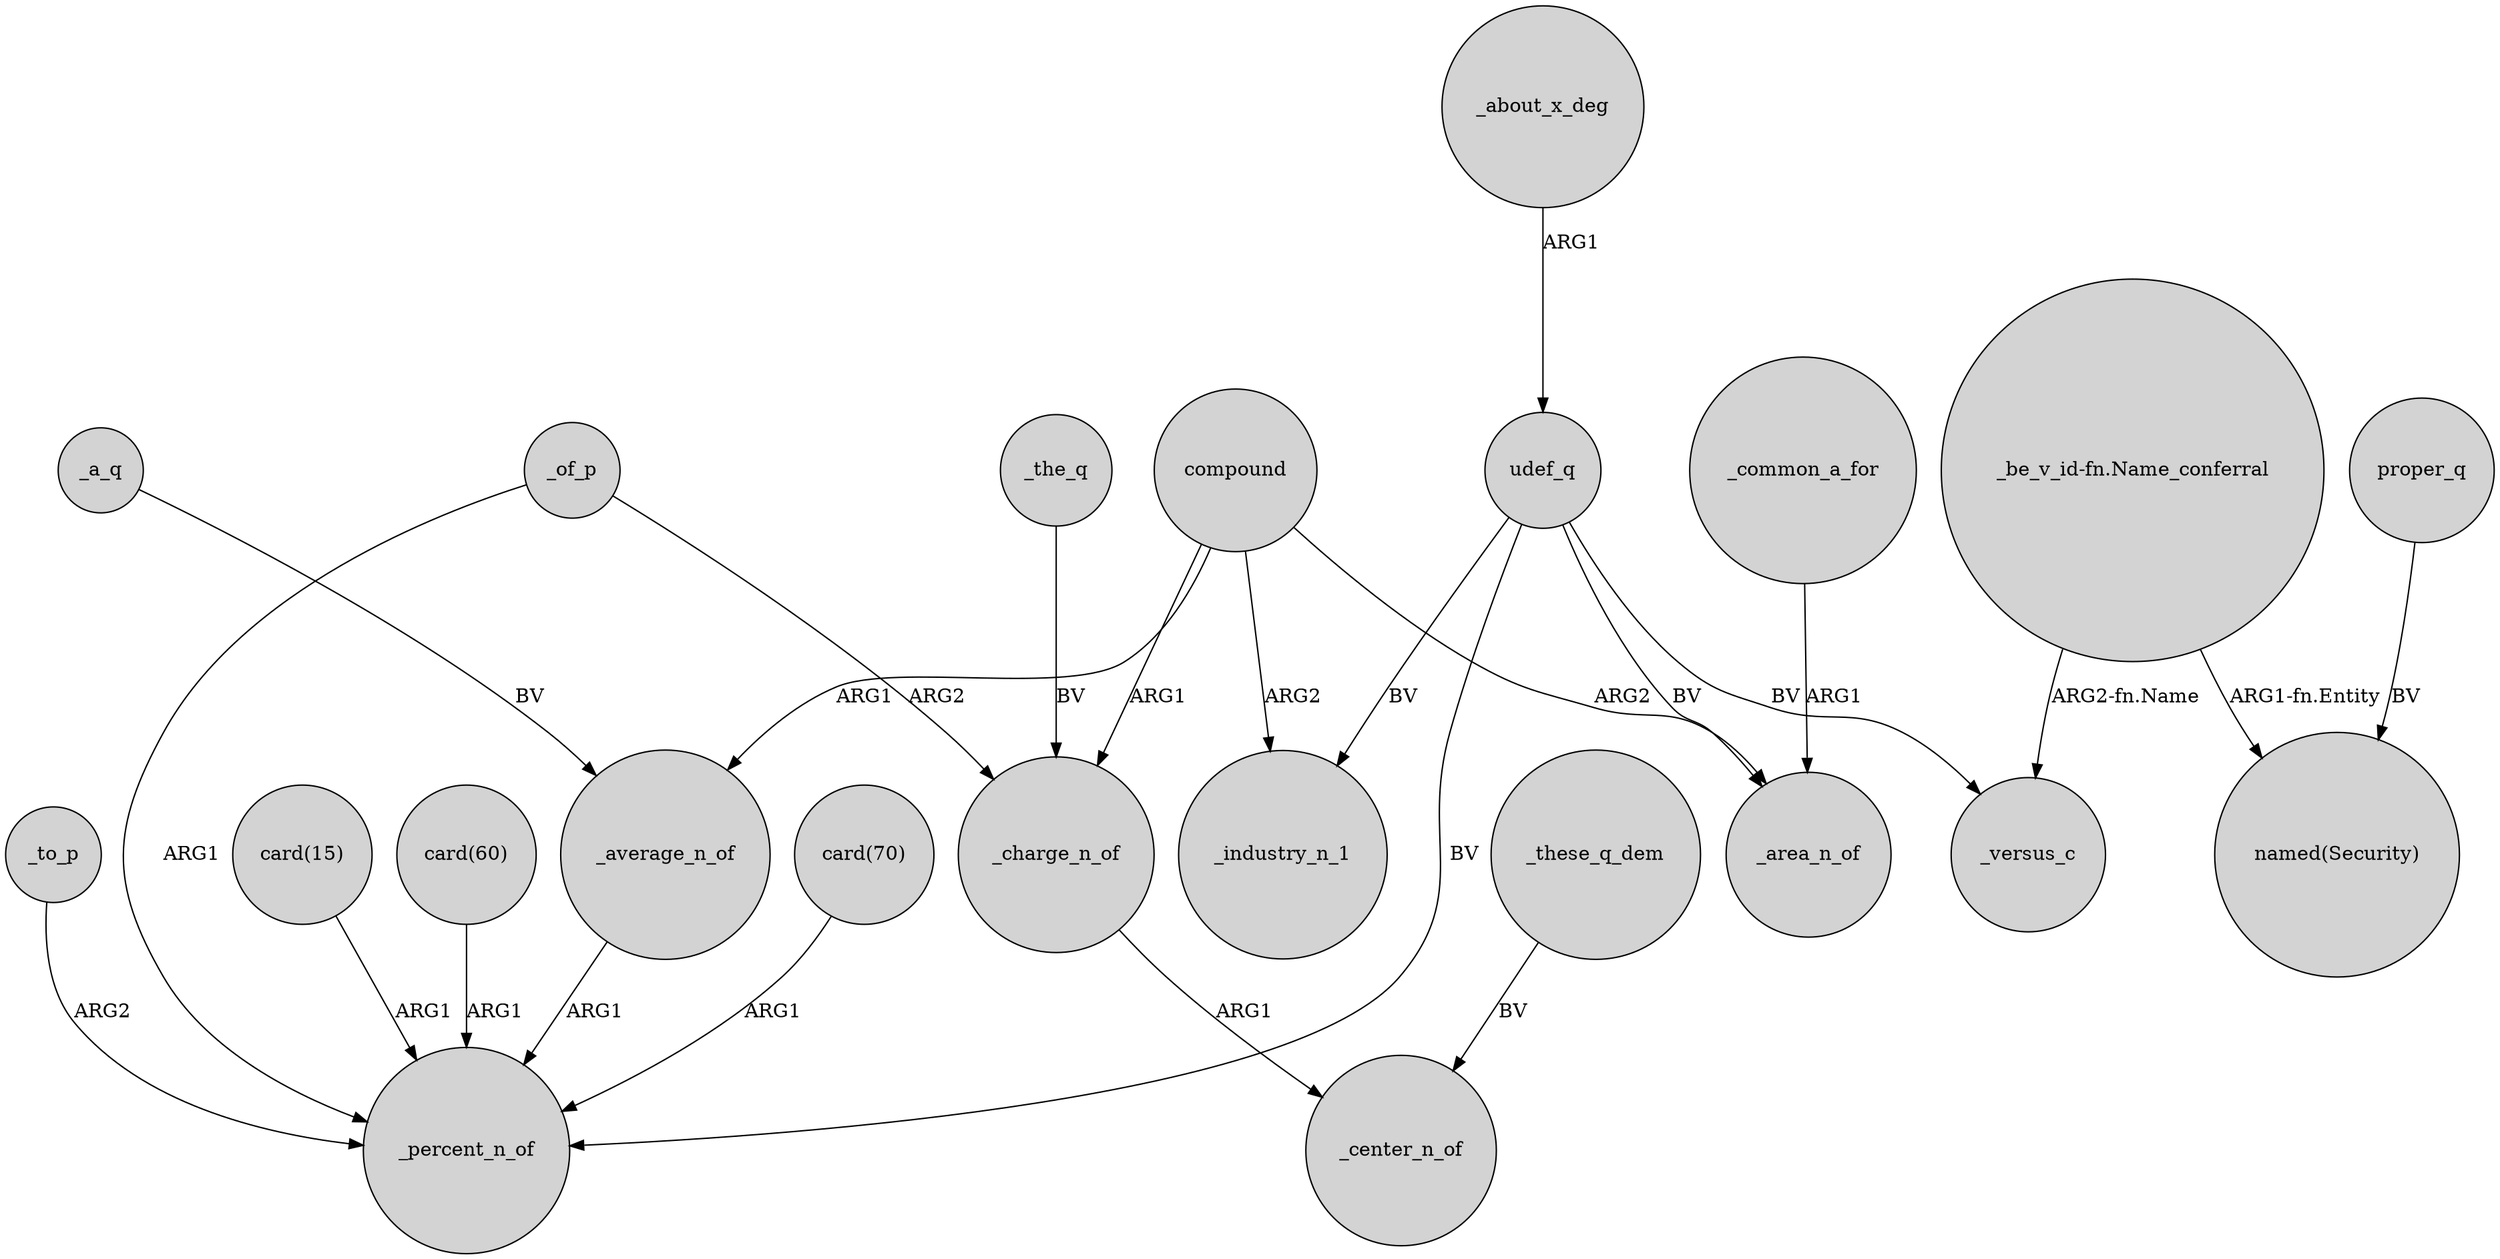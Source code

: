 digraph {
	node [shape=circle style=filled]
	"card(70)" -> _percent_n_of [label=ARG1]
	compound -> _area_n_of [label=ARG2]
	compound -> _industry_n_1 [label=ARG2]
	"_be_v_id-fn.Name_conferral" -> "named(Security)" [label="ARG1-fn.Entity"]
	"_be_v_id-fn.Name_conferral" -> _versus_c [label="ARG2-fn.Name"]
	udef_q -> _area_n_of [label=BV]
	_the_q -> _charge_n_of [label=BV]
	_to_p -> _percent_n_of [label=ARG2]
	_of_p -> _percent_n_of [label=ARG1]
	_about_x_deg -> udef_q [label=ARG1]
	compound -> _charge_n_of [label=ARG1]
	udef_q -> _percent_n_of [label=BV]
	compound -> _average_n_of [label=ARG1]
	_charge_n_of -> _center_n_of [label=ARG1]
	_common_a_for -> _area_n_of [label=ARG1]
	"card(15)" -> _percent_n_of [label=ARG1]
	proper_q -> "named(Security)" [label=BV]
	_these_q_dem -> _center_n_of [label=BV]
	udef_q -> _industry_n_1 [label=BV]
	_average_n_of -> _percent_n_of [label=ARG1]
	udef_q -> _versus_c [label=BV]
	_a_q -> _average_n_of [label=BV]
	"card(60)" -> _percent_n_of [label=ARG1]
	_of_p -> _charge_n_of [label=ARG2]
}
